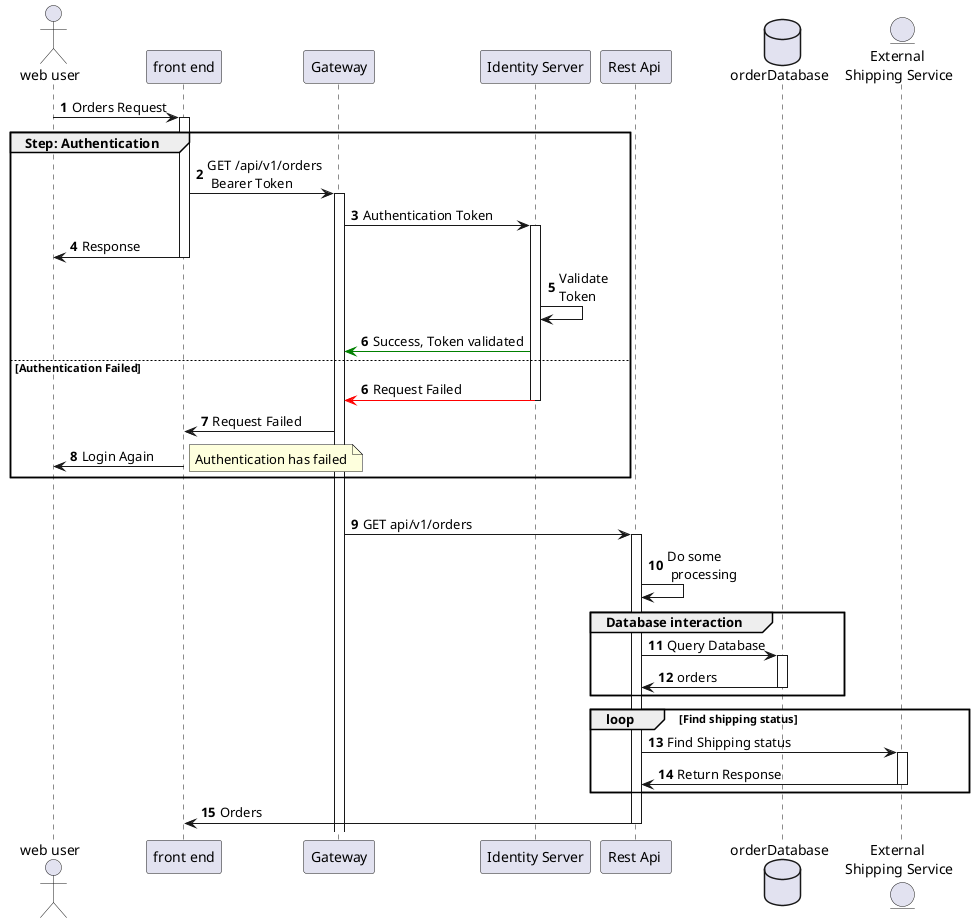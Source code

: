 @startuml
!define DARKBLUE
'!includeurl https://raw.githubusercontent.com/Drakemor/RedDress-PlantUML/master/style.puml

 actor "web user" as webuser
 participant "front end" as Portal
 participant Gateway
 participant "Identity Server" as identityServer
 participant "Rest Api " as RestAPI
 database orderDatabase
 entity "External \nShipping Service" as ExternalShippingService

 autonumber
 webuser-> Portal ++ : Orders Request
 group Step: Authentication
 Portal-> Gateway ++ : GET /api/v1/orders\n Bearer Token
 Gateway -> identityServer ++: Authentication Token
 Portal -> webuser -- : Response
 identityServer-> identityServer: Validate\nToken
 identityServer -[#green]> Gateway  : Success, Token validated
 else Authentication Failed
 autonumber 6
  identityServer-[#red]> Gateway -- : Request Failed
  Gateway-> Portal: Request Failed
  Portal-> webuser: Login Again
  note right : Authentication has failed
 end

 group call Order Api
 Gateway -> RestAPI ++ : GET api/v1/orders
 RestAPI -> RestAPI : Do some\n processing
 group Database interaction
 RestAPI -> orderDatabase ++ : Query Database
 orderDatabase -> RestAPI -- : orders
 end
 loop Find shipping status
  RestAPI -> ExternalShippingService ++ : Find Shipping status
  ExternalShippingService -> RestAPI -- : Return Response
 end

 RestAPI -> Portal -- : Orders
@enduml